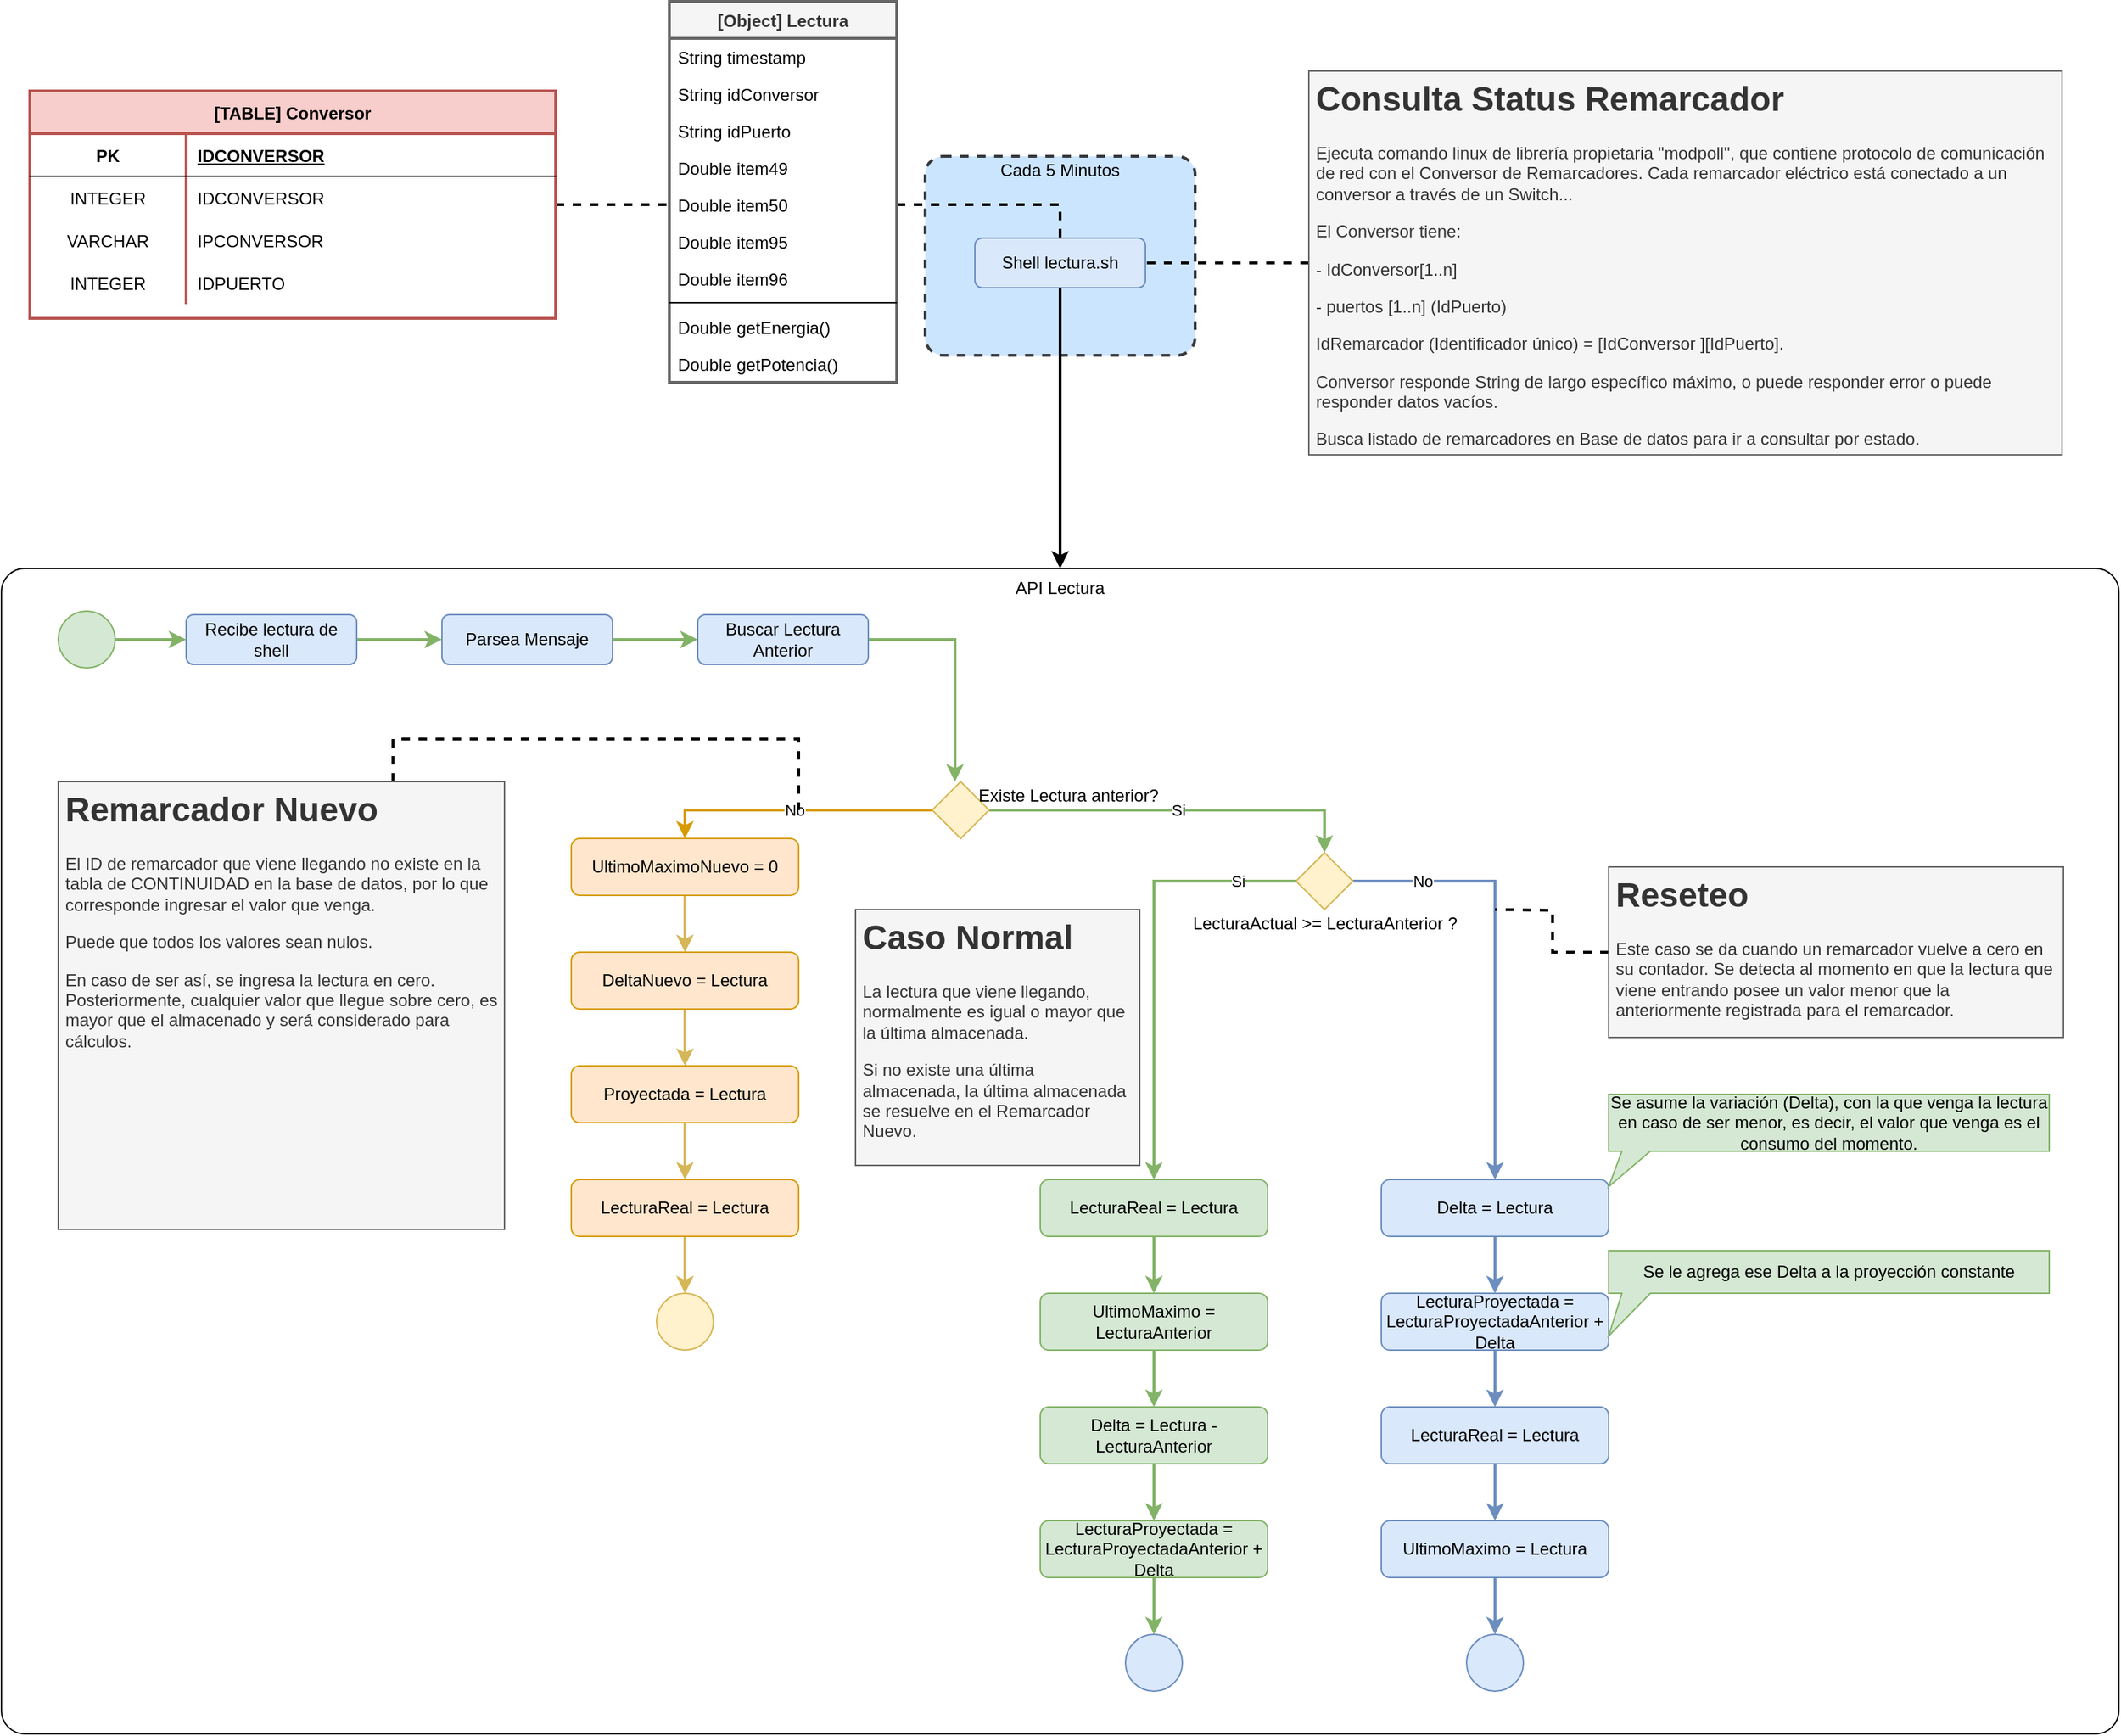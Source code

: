 <mxfile version="13.9.9" type="device"><diagram id="jBbi0cAcP6jiPsH9VYdc" name="Página-1"><mxGraphModel dx="3197" dy="2549" grid="1" gridSize="10" guides="1" tooltips="1" connect="1" arrows="1" fold="1" page="1" pageScale="1" pageWidth="827" pageHeight="1169" math="0" shadow="0"><root><mxCell id="0"/><mxCell id="1" parent="0"/><mxCell id="_qFUAbdP4NKXgJFGMboV-70" value="" style="rounded=1;whiteSpace=wrap;html=1;fillColor=#cce5ff;strokeColor=#36393d;arcSize=9;dashed=1;strokeWidth=2;" vertex="1" parent="1"><mxGeometry x="10" y="-610" width="190" height="140" as="geometry"/></mxCell><mxCell id="_qFUAbdP4NKXgJFGMboV-71" value="Cada 5 Minutos" style="text;html=1;strokeColor=none;fillColor=none;align=center;verticalAlign=middle;whiteSpace=wrap;rounded=0;" vertex="1" parent="1"><mxGeometry x="40" y="-610" width="130" height="20" as="geometry"/></mxCell><mxCell id="_qFUAbdP4NKXgJFGMboV-141" style="edgeStyle=orthogonalEdgeStyle;rounded=0;orthogonalLoop=1;jettySize=auto;html=1;entryX=0.5;entryY=0;entryDx=0;entryDy=0;endArrow=classic;endFill=1;strokeWidth=2;" edge="1" parent="1" source="_qFUAbdP4NKXgJFGMboV-69" target="_qFUAbdP4NKXgJFGMboV-139"><mxGeometry relative="1" as="geometry"/></mxCell><mxCell id="_qFUAbdP4NKXgJFGMboV-69" value="Shell lectura.sh" style="rounded=1;whiteSpace=wrap;html=1;fillColor=#dae8fc;strokeColor=#6c8ebf;" vertex="1" parent="1"><mxGeometry x="45" y="-552.5" width="120" height="35" as="geometry"/></mxCell><mxCell id="_qFUAbdP4NKXgJFGMboV-76" style="edgeStyle=orthogonalEdgeStyle;rounded=0;orthogonalLoop=1;jettySize=auto;html=1;entryX=1;entryY=0.5;entryDx=0;entryDy=0;endArrow=none;endFill=0;strokeWidth=2;dashed=1;" edge="1" parent="1" source="_qFUAbdP4NKXgJFGMboV-75" target="_qFUAbdP4NKXgJFGMboV-69"><mxGeometry relative="1" as="geometry"/></mxCell><mxCell id="_qFUAbdP4NKXgJFGMboV-75" value="&lt;h1&gt;Consulta Status Remarcador&lt;/h1&gt;&lt;p&gt;Ejecuta comando linux de librería propietaria &quot;modpoll&quot;, que contiene protocolo de comunicación de red con el Conversor de Remarcadores. Cada remarcador eléctrico está conectado a un conversor a través de un Switch...&lt;/p&gt;&lt;p&gt;El Conversor tiene:&amp;nbsp;&lt;/p&gt;&lt;p&gt;- IdConversor[1..n]&lt;/p&gt;&lt;p&gt;- puertos [1..n] (IdPuerto)&lt;/p&gt;&lt;p&gt;IdRemarcador (Identificador único) = [IdConversor ][IdPuerto].&lt;/p&gt;&lt;p&gt;Conversor responde String de largo específico máximo, o puede responder error o puede responder datos vacíos.&lt;/p&gt;&lt;p&gt;Busca listado de remarcadores en Base de datos para ir a consultar por estado.&lt;/p&gt;" style="text;html=1;strokeColor=#666666;fillColor=#f5f5f5;spacing=5;spacingTop=-20;whiteSpace=wrap;overflow=hidden;rounded=0;fontColor=#333333;" vertex="1" parent="1"><mxGeometry x="280" y="-670" width="530" height="270" as="geometry"/></mxCell><mxCell id="_qFUAbdP4NKXgJFGMboV-124" style="edgeStyle=orthogonalEdgeStyle;rounded=0;orthogonalLoop=1;jettySize=auto;html=1;dashed=1;endArrow=none;endFill=0;strokeWidth=2;entryX=0;entryY=0.5;entryDx=0;entryDy=0;" edge="1" parent="1" source="_qFUAbdP4NKXgJFGMboV-90" target="_qFUAbdP4NKXgJFGMboV-119"><mxGeometry relative="1" as="geometry"><mxPoint x="-190" y="-600" as="targetPoint"/></mxGeometry></mxCell><mxCell id="_qFUAbdP4NKXgJFGMboV-90" value="[TABLE] Conversor" style="shape=table;startSize=30;container=1;collapsible=1;childLayout=tableLayout;fixedRows=1;rowLines=0;fontStyle=1;align=center;resizeLast=1;strokeWidth=2;fillColor=#f8cecc;strokeColor=#b85450;" vertex="1" parent="1"><mxGeometry x="-620" y="-656" width="370" height="160" as="geometry"/></mxCell><mxCell id="_qFUAbdP4NKXgJFGMboV-94" value="" style="shape=partialRectangle;collapsible=0;dropTarget=0;pointerEvents=0;fillColor=none;top=0;left=0;bottom=1;right=0;points=[[0,0.5],[1,0.5]];portConstraint=eastwest;" vertex="1" parent="_qFUAbdP4NKXgJFGMboV-90"><mxGeometry y="30" width="370" height="30" as="geometry"/></mxCell><mxCell id="_qFUAbdP4NKXgJFGMboV-95" value="PK" style="shape=partialRectangle;connectable=0;fillColor=none;top=0;left=0;bottom=0;right=0;fontStyle=1;overflow=hidden;" vertex="1" parent="_qFUAbdP4NKXgJFGMboV-94"><mxGeometry width="110" height="30" as="geometry"/></mxCell><mxCell id="_qFUAbdP4NKXgJFGMboV-96" value="IDCONVERSOR" style="shape=partialRectangle;connectable=0;fillColor=none;top=0;left=0;bottom=0;right=0;align=left;spacingLeft=6;fontStyle=5;overflow=hidden;" vertex="1" parent="_qFUAbdP4NKXgJFGMboV-94"><mxGeometry x="110" width="260" height="30" as="geometry"/></mxCell><mxCell id="_qFUAbdP4NKXgJFGMboV-97" value="" style="shape=partialRectangle;collapsible=0;dropTarget=0;pointerEvents=0;fillColor=none;top=0;left=0;bottom=0;right=0;points=[[0,0.5],[1,0.5]];portConstraint=eastwest;" vertex="1" parent="_qFUAbdP4NKXgJFGMboV-90"><mxGeometry y="60" width="370" height="30" as="geometry"/></mxCell><mxCell id="_qFUAbdP4NKXgJFGMboV-98" value="INTEGER" style="shape=partialRectangle;connectable=0;fillColor=none;top=0;left=0;bottom=0;right=0;editable=1;overflow=hidden;" vertex="1" parent="_qFUAbdP4NKXgJFGMboV-97"><mxGeometry width="110" height="30" as="geometry"/></mxCell><mxCell id="_qFUAbdP4NKXgJFGMboV-99" value="IDCONVERSOR" style="shape=partialRectangle;connectable=0;fillColor=none;top=0;left=0;bottom=0;right=0;align=left;spacingLeft=6;overflow=hidden;" vertex="1" parent="_qFUAbdP4NKXgJFGMboV-97"><mxGeometry x="110" width="260" height="30" as="geometry"/></mxCell><mxCell id="_qFUAbdP4NKXgJFGMboV-100" value="" style="shape=partialRectangle;collapsible=0;dropTarget=0;pointerEvents=0;fillColor=none;top=0;left=0;bottom=0;right=0;points=[[0,0.5],[1,0.5]];portConstraint=eastwest;" vertex="1" parent="_qFUAbdP4NKXgJFGMboV-90"><mxGeometry y="90" width="370" height="30" as="geometry"/></mxCell><mxCell id="_qFUAbdP4NKXgJFGMboV-101" value="VARCHAR" style="shape=partialRectangle;connectable=0;fillColor=none;top=0;left=0;bottom=0;right=0;editable=1;overflow=hidden;" vertex="1" parent="_qFUAbdP4NKXgJFGMboV-100"><mxGeometry width="110" height="30" as="geometry"/></mxCell><mxCell id="_qFUAbdP4NKXgJFGMboV-102" value="IPCONVERSOR" style="shape=partialRectangle;connectable=0;fillColor=none;top=0;left=0;bottom=0;right=0;align=left;spacingLeft=6;overflow=hidden;" vertex="1" parent="_qFUAbdP4NKXgJFGMboV-100"><mxGeometry x="110" width="260" height="30" as="geometry"/></mxCell><mxCell id="_qFUAbdP4NKXgJFGMboV-103" value="" style="shape=partialRectangle;collapsible=0;dropTarget=0;pointerEvents=0;fillColor=none;top=0;left=0;bottom=0;right=0;points=[[0,0.5],[1,0.5]];portConstraint=eastwest;" vertex="1" parent="_qFUAbdP4NKXgJFGMboV-90"><mxGeometry y="120" width="370" height="30" as="geometry"/></mxCell><mxCell id="_qFUAbdP4NKXgJFGMboV-104" value="INTEGER" style="shape=partialRectangle;connectable=0;fillColor=none;top=0;left=0;bottom=0;right=0;editable=1;overflow=hidden;" vertex="1" parent="_qFUAbdP4NKXgJFGMboV-103"><mxGeometry width="110" height="30" as="geometry"/></mxCell><mxCell id="_qFUAbdP4NKXgJFGMboV-105" value="IDPUERTO" style="shape=partialRectangle;connectable=0;fillColor=none;top=0;left=0;bottom=0;right=0;align=left;spacingLeft=6;overflow=hidden;" vertex="1" parent="_qFUAbdP4NKXgJFGMboV-103"><mxGeometry x="110" width="260" height="30" as="geometry"/></mxCell><mxCell id="_qFUAbdP4NKXgJFGMboV-126" style="edgeStyle=orthogonalEdgeStyle;rounded=0;orthogonalLoop=1;jettySize=auto;html=1;entryX=0.5;entryY=0;entryDx=0;entryDy=0;dashed=1;endArrow=none;endFill=0;strokeWidth=2;exitX=1;exitY=0.5;exitDx=0;exitDy=0;" edge="1" parent="1" source="_qFUAbdP4NKXgJFGMboV-119" target="_qFUAbdP4NKXgJFGMboV-69"><mxGeometry relative="1" as="geometry"/></mxCell><mxCell id="_qFUAbdP4NKXgJFGMboV-112" value="[Object] Lectura" style="swimlane;fontStyle=1;align=center;verticalAlign=top;childLayout=stackLayout;horizontal=1;startSize=26;horizontalStack=0;resizeParent=1;resizeParentMax=0;resizeLast=0;collapsible=1;marginBottom=0;strokeWidth=2;fillColor=#f5f5f5;strokeColor=#666666;fontColor=#333333;" vertex="1" parent="1"><mxGeometry x="-170" y="-719" width="160" height="268" as="geometry"/></mxCell><mxCell id="_qFUAbdP4NKXgJFGMboV-113" value="String timestamp" style="text;strokeColor=none;fillColor=none;align=left;verticalAlign=top;spacingLeft=4;spacingRight=4;overflow=hidden;rotatable=0;points=[[0,0.5],[1,0.5]];portConstraint=eastwest;" vertex="1" parent="_qFUAbdP4NKXgJFGMboV-112"><mxGeometry y="26" width="160" height="26" as="geometry"/></mxCell><mxCell id="_qFUAbdP4NKXgJFGMboV-116" value="String idConversor" style="text;strokeColor=none;fillColor=none;align=left;verticalAlign=top;spacingLeft=4;spacingRight=4;overflow=hidden;rotatable=0;points=[[0,0.5],[1,0.5]];portConstraint=eastwest;" vertex="1" parent="_qFUAbdP4NKXgJFGMboV-112"><mxGeometry y="52" width="160" height="26" as="geometry"/></mxCell><mxCell id="_qFUAbdP4NKXgJFGMboV-117" value="String idPuerto" style="text;strokeColor=none;fillColor=none;align=left;verticalAlign=top;spacingLeft=4;spacingRight=4;overflow=hidden;rotatable=0;points=[[0,0.5],[1,0.5]];portConstraint=eastwest;" vertex="1" parent="_qFUAbdP4NKXgJFGMboV-112"><mxGeometry y="78" width="160" height="26" as="geometry"/></mxCell><mxCell id="_qFUAbdP4NKXgJFGMboV-118" value="Double item49" style="text;strokeColor=none;fillColor=none;align=left;verticalAlign=top;spacingLeft=4;spacingRight=4;overflow=hidden;rotatable=0;points=[[0,0.5],[1,0.5]];portConstraint=eastwest;" vertex="1" parent="_qFUAbdP4NKXgJFGMboV-112"><mxGeometry y="104" width="160" height="26" as="geometry"/></mxCell><mxCell id="_qFUAbdP4NKXgJFGMboV-119" value="Double item50" style="text;strokeColor=none;fillColor=none;align=left;verticalAlign=top;spacingLeft=4;spacingRight=4;overflow=hidden;rotatable=0;points=[[0,0.5],[1,0.5]];portConstraint=eastwest;" vertex="1" parent="_qFUAbdP4NKXgJFGMboV-112"><mxGeometry y="130" width="160" height="26" as="geometry"/></mxCell><mxCell id="_qFUAbdP4NKXgJFGMboV-120" value="Double item95" style="text;strokeColor=none;fillColor=none;align=left;verticalAlign=top;spacingLeft=4;spacingRight=4;overflow=hidden;rotatable=0;points=[[0,0.5],[1,0.5]];portConstraint=eastwest;" vertex="1" parent="_qFUAbdP4NKXgJFGMboV-112"><mxGeometry y="156" width="160" height="26" as="geometry"/></mxCell><mxCell id="_qFUAbdP4NKXgJFGMboV-121" value="Double item96" style="text;strokeColor=none;fillColor=none;align=left;verticalAlign=top;spacingLeft=4;spacingRight=4;overflow=hidden;rotatable=0;points=[[0,0.5],[1,0.5]];portConstraint=eastwest;" vertex="1" parent="_qFUAbdP4NKXgJFGMboV-112"><mxGeometry y="182" width="160" height="26" as="geometry"/></mxCell><mxCell id="_qFUAbdP4NKXgJFGMboV-114" value="" style="line;strokeWidth=1;fillColor=none;align=left;verticalAlign=middle;spacingTop=-1;spacingLeft=3;spacingRight=3;rotatable=0;labelPosition=right;points=[];portConstraint=eastwest;" vertex="1" parent="_qFUAbdP4NKXgJFGMboV-112"><mxGeometry y="208" width="160" height="8" as="geometry"/></mxCell><mxCell id="_qFUAbdP4NKXgJFGMboV-115" value="Double getEnergia()" style="text;strokeColor=none;fillColor=none;align=left;verticalAlign=top;spacingLeft=4;spacingRight=4;overflow=hidden;rotatable=0;points=[[0,0.5],[1,0.5]];portConstraint=eastwest;" vertex="1" parent="_qFUAbdP4NKXgJFGMboV-112"><mxGeometry y="216" width="160" height="26" as="geometry"/></mxCell><mxCell id="_qFUAbdP4NKXgJFGMboV-123" value="Double getPotencia()" style="text;strokeColor=none;fillColor=none;align=left;verticalAlign=top;spacingLeft=4;spacingRight=4;overflow=hidden;rotatable=0;points=[[0,0.5],[1,0.5]];portConstraint=eastwest;" vertex="1" parent="_qFUAbdP4NKXgJFGMboV-112"><mxGeometry y="242" width="160" height="26" as="geometry"/></mxCell><mxCell id="_qFUAbdP4NKXgJFGMboV-139" value="API Lectura" style="rounded=1;whiteSpace=wrap;html=1;strokeWidth=1;verticalAlign=top;arcSize=2;" vertex="1" parent="1"><mxGeometry x="-640" y="-320" width="1490" height="820" as="geometry"/></mxCell><mxCell id="_qFUAbdP4NKXgJFGMboV-3" style="edgeStyle=orthogonalEdgeStyle;rounded=0;orthogonalLoop=1;jettySize=auto;html=1;entryX=0;entryY=0.5;entryDx=0;entryDy=0;strokeWidth=2;fillColor=#d5e8d4;strokeColor=#82b366;" edge="1" parent="1" source="_qFUAbdP4NKXgJFGMboV-1" target="_qFUAbdP4NKXgJFGMboV-2"><mxGeometry relative="1" as="geometry"/></mxCell><mxCell id="_qFUAbdP4NKXgJFGMboV-1" value="" style="ellipse;whiteSpace=wrap;html=1;aspect=fixed;fillColor=#d5e8d4;strokeColor=#82b366;" vertex="1" parent="1"><mxGeometry x="-600" y="-290" width="40" height="40" as="geometry"/></mxCell><mxCell id="_qFUAbdP4NKXgJFGMboV-6" style="edgeStyle=orthogonalEdgeStyle;rounded=0;orthogonalLoop=1;jettySize=auto;html=1;entryX=0;entryY=0.5;entryDx=0;entryDy=0;strokeWidth=2;fillColor=#d5e8d4;strokeColor=#82b366;" edge="1" parent="1" source="_qFUAbdP4NKXgJFGMboV-2" target="_qFUAbdP4NKXgJFGMboV-5"><mxGeometry relative="1" as="geometry"/></mxCell><mxCell id="_qFUAbdP4NKXgJFGMboV-2" value="Recibe lectura de shell" style="rounded=1;whiteSpace=wrap;html=1;fillColor=#dae8fc;strokeColor=#6c8ebf;" vertex="1" parent="1"><mxGeometry x="-510" y="-287.5" width="120" height="35" as="geometry"/></mxCell><mxCell id="_qFUAbdP4NKXgJFGMboV-11" value="No" style="edgeStyle=orthogonalEdgeStyle;rounded=0;orthogonalLoop=1;jettySize=auto;html=1;entryX=0.5;entryY=0;entryDx=0;entryDy=0;fillColor=#ffe6cc;strokeColor=#d79b00;strokeWidth=2;" edge="1" parent="1" source="_qFUAbdP4NKXgJFGMboV-4" target="_qFUAbdP4NKXgJFGMboV-10"><mxGeometry relative="1" as="geometry"/></mxCell><mxCell id="_qFUAbdP4NKXgJFGMboV-13" value="Si" style="edgeStyle=orthogonalEdgeStyle;rounded=0;orthogonalLoop=1;jettySize=auto;html=1;entryX=0.5;entryY=0;entryDx=0;entryDy=0;strokeWidth=2;fillColor=#d5e8d4;strokeColor=#82b366;" edge="1" parent="1" source="_qFUAbdP4NKXgJFGMboV-4" target="_qFUAbdP4NKXgJFGMboV-14"><mxGeometry relative="1" as="geometry"><mxPoint x="181" y="-120" as="targetPoint"/></mxGeometry></mxCell><mxCell id="_qFUAbdP4NKXgJFGMboV-4" value="" style="rhombus;whiteSpace=wrap;html=1;fillColor=#fff2cc;strokeColor=#d6b656;" vertex="1" parent="1"><mxGeometry x="15" y="-170" width="40" height="40" as="geometry"/></mxCell><mxCell id="_qFUAbdP4NKXgJFGMboV-144" style="edgeStyle=orthogonalEdgeStyle;rounded=0;orthogonalLoop=1;jettySize=auto;html=1;entryX=0;entryY=0.5;entryDx=0;entryDy=0;endArrow=classic;endFill=1;strokeWidth=2;fillColor=#d5e8d4;strokeColor=#82b366;" edge="1" parent="1" source="_qFUAbdP4NKXgJFGMboV-5" target="_qFUAbdP4NKXgJFGMboV-142"><mxGeometry relative="1" as="geometry"/></mxCell><mxCell id="_qFUAbdP4NKXgJFGMboV-5" value="Parsea Mensaje" style="rounded=1;whiteSpace=wrap;html=1;fillColor=#dae8fc;strokeColor=#6c8ebf;" vertex="1" parent="1"><mxGeometry x="-330" y="-287.5" width="120" height="35" as="geometry"/></mxCell><mxCell id="_qFUAbdP4NKXgJFGMboV-8" value="Existe Lectura anterior?" style="text;html=1;strokeColor=none;fillColor=none;align=center;verticalAlign=middle;whiteSpace=wrap;rounded=0;" vertex="1" parent="1"><mxGeometry x="31" y="-170" width="160" height="20" as="geometry"/></mxCell><mxCell id="_qFUAbdP4NKXgJFGMboV-23" style="edgeStyle=orthogonalEdgeStyle;rounded=0;orthogonalLoop=1;jettySize=auto;html=1;entryX=0.5;entryY=0;entryDx=0;entryDy=0;fillColor=#fff2cc;strokeColor=#d6b656;strokeWidth=2;" edge="1" parent="1" source="_qFUAbdP4NKXgJFGMboV-10" target="_qFUAbdP4NKXgJFGMboV-22"><mxGeometry relative="1" as="geometry"/></mxCell><mxCell id="_qFUAbdP4NKXgJFGMboV-10" value="UltimoMaximoNuevo = 0" style="rounded=1;whiteSpace=wrap;html=1;fillColor=#ffe6cc;strokeColor=#d79b00;" vertex="1" parent="1"><mxGeometry x="-239" y="-130" width="160" height="40" as="geometry"/></mxCell><mxCell id="_qFUAbdP4NKXgJFGMboV-17" value="No" style="edgeStyle=orthogonalEdgeStyle;rounded=0;orthogonalLoop=1;jettySize=auto;html=1;entryX=0.5;entryY=0;entryDx=0;entryDy=0;strokeWidth=2;fillColor=#dae8fc;strokeColor=#6c8ebf;" edge="1" parent="1" source="_qFUAbdP4NKXgJFGMboV-14" target="_qFUAbdP4NKXgJFGMboV-16"><mxGeometry x="-0.684" relative="1" as="geometry"><mxPoint as="offset"/></mxGeometry></mxCell><mxCell id="_qFUAbdP4NKXgJFGMboV-59" style="edgeStyle=orthogonalEdgeStyle;rounded=0;orthogonalLoop=1;jettySize=auto;html=1;entryX=0.5;entryY=0;entryDx=0;entryDy=0;endArrow=classic;endFill=1;strokeWidth=2;fillColor=#d5e8d4;strokeColor=#82b366;exitX=0;exitY=0.5;exitDx=0;exitDy=0;" edge="1" parent="1" source="_qFUAbdP4NKXgJFGMboV-14" target="_qFUAbdP4NKXgJFGMboV-30"><mxGeometry relative="1" as="geometry"><mxPoint x="361.059" y="-100.059" as="sourcePoint"/></mxGeometry></mxCell><mxCell id="_qFUAbdP4NKXgJFGMboV-60" value="Si" style="edgeLabel;html=1;align=center;verticalAlign=middle;resizable=0;points=[];" vertex="1" connectable="0" parent="_qFUAbdP4NKXgJFGMboV-59"><mxGeometry x="-0.37" y="-2" relative="1" as="geometry"><mxPoint x="56.6" y="2" as="offset"/></mxGeometry></mxCell><mxCell id="_qFUAbdP4NKXgJFGMboV-14" value="" style="rhombus;whiteSpace=wrap;html=1;fillColor=#fff2cc;strokeColor=#d6b656;" vertex="1" parent="1"><mxGeometry x="271" y="-120" width="40" height="40" as="geometry"/></mxCell><mxCell id="_qFUAbdP4NKXgJFGMboV-15" value="LecturaActual &amp;gt;= LecturaAnterior ?" style="text;html=1;strokeColor=none;fillColor=none;align=center;verticalAlign=middle;whiteSpace=wrap;rounded=0;" vertex="1" parent="1"><mxGeometry x="188.5" y="-80" width="205" height="20" as="geometry"/></mxCell><mxCell id="_qFUAbdP4NKXgJFGMboV-35" style="edgeStyle=orthogonalEdgeStyle;rounded=0;orthogonalLoop=1;jettySize=auto;html=1;entryX=0.5;entryY=0;entryDx=0;entryDy=0;strokeWidth=2;fillColor=#dae8fc;strokeColor=#6c8ebf;" edge="1" parent="1" source="_qFUAbdP4NKXgJFGMboV-16" target="_qFUAbdP4NKXgJFGMboV-34"><mxGeometry relative="1" as="geometry"/></mxCell><mxCell id="_qFUAbdP4NKXgJFGMboV-16" value="Delta = Lectura" style="rounded=1;whiteSpace=wrap;html=1;fillColor=#dae8fc;strokeColor=#6c8ebf;" vertex="1" parent="1"><mxGeometry x="331" y="110" width="160" height="40" as="geometry"/></mxCell><mxCell id="_qFUAbdP4NKXgJFGMboV-25" style="edgeStyle=orthogonalEdgeStyle;rounded=0;orthogonalLoop=1;jettySize=auto;html=1;entryX=0.5;entryY=0;entryDx=0;entryDy=0;fillColor=#fff2cc;strokeColor=#d6b656;strokeWidth=2;" edge="1" parent="1" source="_qFUAbdP4NKXgJFGMboV-22" target="_qFUAbdP4NKXgJFGMboV-24"><mxGeometry relative="1" as="geometry"/></mxCell><mxCell id="_qFUAbdP4NKXgJFGMboV-22" value="DeltaNuevo = Lectura" style="rounded=1;whiteSpace=wrap;html=1;fillColor=#ffe6cc;strokeColor=#d79b00;" vertex="1" parent="1"><mxGeometry x="-239" y="-50" width="160" height="40" as="geometry"/></mxCell><mxCell id="_qFUAbdP4NKXgJFGMboV-29" style="edgeStyle=orthogonalEdgeStyle;rounded=0;orthogonalLoop=1;jettySize=auto;html=1;fillColor=#fff2cc;strokeColor=#d6b656;strokeWidth=2;" edge="1" parent="1" source="_qFUAbdP4NKXgJFGMboV-24" target="_qFUAbdP4NKXgJFGMboV-26"><mxGeometry relative="1" as="geometry"/></mxCell><mxCell id="_qFUAbdP4NKXgJFGMboV-24" value="Proyectada = Lectura" style="rounded=1;whiteSpace=wrap;html=1;fillColor=#ffe6cc;strokeColor=#d79b00;" vertex="1" parent="1"><mxGeometry x="-239" y="30" width="160" height="40" as="geometry"/></mxCell><mxCell id="_qFUAbdP4NKXgJFGMboV-28" style="edgeStyle=orthogonalEdgeStyle;rounded=0;orthogonalLoop=1;jettySize=auto;html=1;entryX=0.5;entryY=0;entryDx=0;entryDy=0;fillColor=#fff2cc;strokeColor=#d6b656;strokeWidth=2;" edge="1" parent="1" source="_qFUAbdP4NKXgJFGMboV-26" target="_qFUAbdP4NKXgJFGMboV-27"><mxGeometry relative="1" as="geometry"/></mxCell><mxCell id="_qFUAbdP4NKXgJFGMboV-26" value="LecturaReal = Lectura" style="rounded=1;whiteSpace=wrap;html=1;fillColor=#ffe6cc;strokeColor=#d79b00;" vertex="1" parent="1"><mxGeometry x="-239" y="110" width="160" height="40" as="geometry"/></mxCell><mxCell id="_qFUAbdP4NKXgJFGMboV-27" value="" style="ellipse;whiteSpace=wrap;html=1;aspect=fixed;fillColor=#fff2cc;strokeColor=#d6b656;" vertex="1" parent="1"><mxGeometry x="-179" y="190" width="40" height="40" as="geometry"/></mxCell><mxCell id="_qFUAbdP4NKXgJFGMboV-44" style="edgeStyle=orthogonalEdgeStyle;rounded=0;orthogonalLoop=1;jettySize=auto;html=1;strokeWidth=2;fillColor=#d5e8d4;strokeColor=#82b366;" edge="1" parent="1" source="_qFUAbdP4NKXgJFGMboV-30" target="_qFUAbdP4NKXgJFGMboV-43"><mxGeometry relative="1" as="geometry"/></mxCell><mxCell id="_qFUAbdP4NKXgJFGMboV-30" value="LecturaReal = Lectura" style="rounded=1;whiteSpace=wrap;html=1;fillColor=#d5e8d4;strokeColor=#82b366;" vertex="1" parent="1"><mxGeometry x="91" y="110" width="160" height="40" as="geometry"/></mxCell><mxCell id="_qFUAbdP4NKXgJFGMboV-37" style="edgeStyle=orthogonalEdgeStyle;rounded=0;orthogonalLoop=1;jettySize=auto;html=1;entryX=0.5;entryY=0;entryDx=0;entryDy=0;strokeWidth=2;fillColor=#dae8fc;strokeColor=#6c8ebf;" edge="1" parent="1" source="_qFUAbdP4NKXgJFGMboV-34" target="_qFUAbdP4NKXgJFGMboV-36"><mxGeometry relative="1" as="geometry"/></mxCell><mxCell id="_qFUAbdP4NKXgJFGMboV-34" value="LecturaProyectada = LecturaProyectadaAnterior + Delta" style="rounded=1;whiteSpace=wrap;html=1;fillColor=#dae8fc;strokeColor=#6c8ebf;" vertex="1" parent="1"><mxGeometry x="331" y="190" width="160" height="40" as="geometry"/></mxCell><mxCell id="_qFUAbdP4NKXgJFGMboV-39" style="edgeStyle=orthogonalEdgeStyle;rounded=0;orthogonalLoop=1;jettySize=auto;html=1;entryX=0.5;entryY=0;entryDx=0;entryDy=0;strokeWidth=2;fillColor=#dae8fc;strokeColor=#6c8ebf;" edge="1" parent="1" source="_qFUAbdP4NKXgJFGMboV-36" target="_qFUAbdP4NKXgJFGMboV-38"><mxGeometry relative="1" as="geometry"/></mxCell><mxCell id="_qFUAbdP4NKXgJFGMboV-36" value="LecturaReal = Lectura" style="rounded=1;whiteSpace=wrap;html=1;fillColor=#dae8fc;strokeColor=#6c8ebf;" vertex="1" parent="1"><mxGeometry x="331" y="270" width="160" height="40" as="geometry"/></mxCell><mxCell id="_qFUAbdP4NKXgJFGMboV-41" style="edgeStyle=orthogonalEdgeStyle;rounded=0;orthogonalLoop=1;jettySize=auto;html=1;entryX=0.5;entryY=0;entryDx=0;entryDy=0;strokeWidth=2;fillColor=#dae8fc;strokeColor=#6c8ebf;" edge="1" parent="1" source="_qFUAbdP4NKXgJFGMboV-38" target="_qFUAbdP4NKXgJFGMboV-40"><mxGeometry relative="1" as="geometry"/></mxCell><mxCell id="_qFUAbdP4NKXgJFGMboV-38" value="UltimoMaximo = Lectura" style="rounded=1;whiteSpace=wrap;html=1;fillColor=#dae8fc;strokeColor=#6c8ebf;" vertex="1" parent="1"><mxGeometry x="331" y="350" width="160" height="40" as="geometry"/></mxCell><mxCell id="_qFUAbdP4NKXgJFGMboV-40" value="" style="ellipse;whiteSpace=wrap;html=1;aspect=fixed;fillColor=#dae8fc;strokeColor=#6c8ebf;" vertex="1" parent="1"><mxGeometry x="391" y="430" width="40" height="40" as="geometry"/></mxCell><mxCell id="_qFUAbdP4NKXgJFGMboV-46" style="edgeStyle=orthogonalEdgeStyle;rounded=0;orthogonalLoop=1;jettySize=auto;html=1;entryX=0.5;entryY=0;entryDx=0;entryDy=0;strokeWidth=2;fillColor=#d5e8d4;strokeColor=#82b366;" edge="1" parent="1" source="_qFUAbdP4NKXgJFGMboV-43" target="_qFUAbdP4NKXgJFGMboV-45"><mxGeometry relative="1" as="geometry"/></mxCell><mxCell id="_qFUAbdP4NKXgJFGMboV-43" value="UltimoMaximo = LecturaAnterior" style="rounded=1;whiteSpace=wrap;html=1;fillColor=#d5e8d4;strokeColor=#82b366;" vertex="1" parent="1"><mxGeometry x="91" y="190" width="160" height="40" as="geometry"/></mxCell><mxCell id="_qFUAbdP4NKXgJFGMboV-131" style="edgeStyle=orthogonalEdgeStyle;rounded=0;orthogonalLoop=1;jettySize=auto;html=1;entryX=0.5;entryY=0;entryDx=0;entryDy=0;endArrow=classic;endFill=1;strokeWidth=2;fillColor=#d5e8d4;strokeColor=#82b366;" edge="1" parent="1" source="_qFUAbdP4NKXgJFGMboV-45" target="_qFUAbdP4NKXgJFGMboV-130"><mxGeometry relative="1" as="geometry"/></mxCell><mxCell id="_qFUAbdP4NKXgJFGMboV-45" value="Delta = Lectura - LecturaAnterior" style="rounded=1;whiteSpace=wrap;html=1;fillColor=#d5e8d4;strokeColor=#82b366;" vertex="1" parent="1"><mxGeometry x="91" y="270" width="160" height="40" as="geometry"/></mxCell><mxCell id="_qFUAbdP4NKXgJFGMboV-48" style="edgeStyle=orthogonalEdgeStyle;rounded=0;orthogonalLoop=1;jettySize=auto;html=1;endArrow=none;endFill=0;dashed=1;strokeWidth=2;exitX=0;exitY=0.5;exitDx=0;exitDy=0;" edge="1" parent="1" source="_qFUAbdP4NKXgJFGMboV-47"><mxGeometry relative="1" as="geometry"><mxPoint x="411" y="-80" as="targetPoint"/></mxGeometry></mxCell><mxCell id="_qFUAbdP4NKXgJFGMboV-47" value="&lt;h1&gt;Reseteo&lt;/h1&gt;&lt;p&gt;Este caso se da cuando un remarcador vuelve a cero en su contador. Se detecta al momento en que la lectura que viene entrando posee un valor menor que la anteriormente registrada para el remarcador.&lt;/p&gt;" style="text;html=1;strokeColor=#666666;fillColor=#f5f5f5;spacing=5;spacingTop=-20;whiteSpace=wrap;overflow=hidden;rounded=0;fontColor=#333333;" vertex="1" parent="1"><mxGeometry x="491" y="-110" width="320" height="120" as="geometry"/></mxCell><mxCell id="_qFUAbdP4NKXgJFGMboV-50" style="edgeStyle=orthogonalEdgeStyle;rounded=0;orthogonalLoop=1;jettySize=auto;html=1;dashed=1;endArrow=none;endFill=0;strokeWidth=2;exitX=0.75;exitY=0;exitDx=0;exitDy=0;" edge="1" parent="1" source="_qFUAbdP4NKXgJFGMboV-49"><mxGeometry relative="1" as="geometry"><mxPoint x="-79" y="-150" as="targetPoint"/><Array as="points"><mxPoint x="-365" y="-200"/><mxPoint x="-79" y="-200"/></Array></mxGeometry></mxCell><mxCell id="_qFUAbdP4NKXgJFGMboV-49" value="&lt;h1&gt;Remarcador Nuevo&lt;/h1&gt;&lt;p&gt;El ID de remarcador que viene llegando no existe en la tabla de CONTINUIDAD en la base de datos, por lo que corresponde ingresar el valor que venga.&lt;/p&gt;&lt;p&gt;Puede que todos los valores sean nulos.&lt;/p&gt;&lt;p&gt;En caso de ser así, se ingresa la lectura en cero. Posteriormente, cualquier valor que llegue sobre cero, es mayor que el almacenado y será considerado para cálculos.&lt;/p&gt;" style="text;html=1;strokeColor=#666666;fillColor=#f5f5f5;spacing=5;spacingTop=-20;whiteSpace=wrap;overflow=hidden;rounded=0;fontColor=#333333;" vertex="1" parent="1"><mxGeometry x="-600" y="-170" width="314" height="315" as="geometry"/></mxCell><mxCell id="_qFUAbdP4NKXgJFGMboV-51" value="&lt;h1&gt;Caso Normal&lt;/h1&gt;&lt;p&gt;La lectura que viene llegando, normalmente es igual o mayor que la última almacenada.&lt;/p&gt;&lt;p&gt;Si no existe una última almacenada, l&lt;span&gt;a última almacenada se resuelve en el Remarcador Nuevo.&lt;/span&gt;&lt;/p&gt;" style="text;html=1;strokeColor=#666666;fillColor=#f5f5f5;spacing=5;spacingTop=-20;whiteSpace=wrap;overflow=hidden;rounded=0;fontColor=#333333;" vertex="1" parent="1"><mxGeometry x="-39" y="-80" width="200" height="180" as="geometry"/></mxCell><mxCell id="_qFUAbdP4NKXgJFGMboV-61" value="Se asume la variación (Delta), con la que venga la lectura en caso de ser menor, es decir, el valor que venga es el consumo del momento." style="shape=callout;whiteSpace=wrap;html=1;perimeter=calloutPerimeter;position2=0;size=25;position=0.03;fillColor=#d5e8d4;strokeColor=#82b366;" vertex="1" parent="1"><mxGeometry x="491" y="50" width="310" height="65" as="geometry"/></mxCell><mxCell id="_qFUAbdP4NKXgJFGMboV-62" value="Se le agrega ese Delta a la proyección constante" style="shape=callout;whiteSpace=wrap;html=1;perimeter=calloutPerimeter;position2=0;size=30;position=0.03;fillColor=#d5e8d4;strokeColor=#82b366;" vertex="1" parent="1"><mxGeometry x="491" y="160" width="310" height="60" as="geometry"/></mxCell><mxCell id="_qFUAbdP4NKXgJFGMboV-133" style="edgeStyle=orthogonalEdgeStyle;rounded=0;orthogonalLoop=1;jettySize=auto;html=1;entryX=0.5;entryY=0;entryDx=0;entryDy=0;endArrow=classic;endFill=1;strokeWidth=2;fillColor=#d5e8d4;strokeColor=#82b366;" edge="1" parent="1" source="_qFUAbdP4NKXgJFGMboV-130" target="_qFUAbdP4NKXgJFGMboV-132"><mxGeometry relative="1" as="geometry"/></mxCell><mxCell id="_qFUAbdP4NKXgJFGMboV-130" value="LecturaProyectada = LecturaProyectadaAnterior + Delta" style="rounded=1;whiteSpace=wrap;html=1;fillColor=#d5e8d4;strokeColor=#82b366;" vertex="1" parent="1"><mxGeometry x="91" y="350" width="160" height="40" as="geometry"/></mxCell><mxCell id="_qFUAbdP4NKXgJFGMboV-132" value="" style="ellipse;whiteSpace=wrap;html=1;aspect=fixed;fillColor=#dae8fc;strokeColor=#6c8ebf;" vertex="1" parent="1"><mxGeometry x="151" y="430" width="40" height="40" as="geometry"/></mxCell><mxCell id="_qFUAbdP4NKXgJFGMboV-143" style="edgeStyle=orthogonalEdgeStyle;rounded=0;orthogonalLoop=1;jettySize=auto;html=1;entryX=0;entryY=0;entryDx=0;entryDy=0;endArrow=classic;endFill=1;strokeWidth=2;fillColor=#d5e8d4;strokeColor=#82b366;" edge="1" parent="1" source="_qFUAbdP4NKXgJFGMboV-142" target="_qFUAbdP4NKXgJFGMboV-8"><mxGeometry relative="1" as="geometry"/></mxCell><mxCell id="_qFUAbdP4NKXgJFGMboV-142" value="Buscar Lectura Anterior" style="rounded=1;whiteSpace=wrap;html=1;fillColor=#dae8fc;strokeColor=#6c8ebf;" vertex="1" parent="1"><mxGeometry x="-150" y="-287.5" width="120" height="35" as="geometry"/></mxCell></root></mxGraphModel></diagram></mxfile>